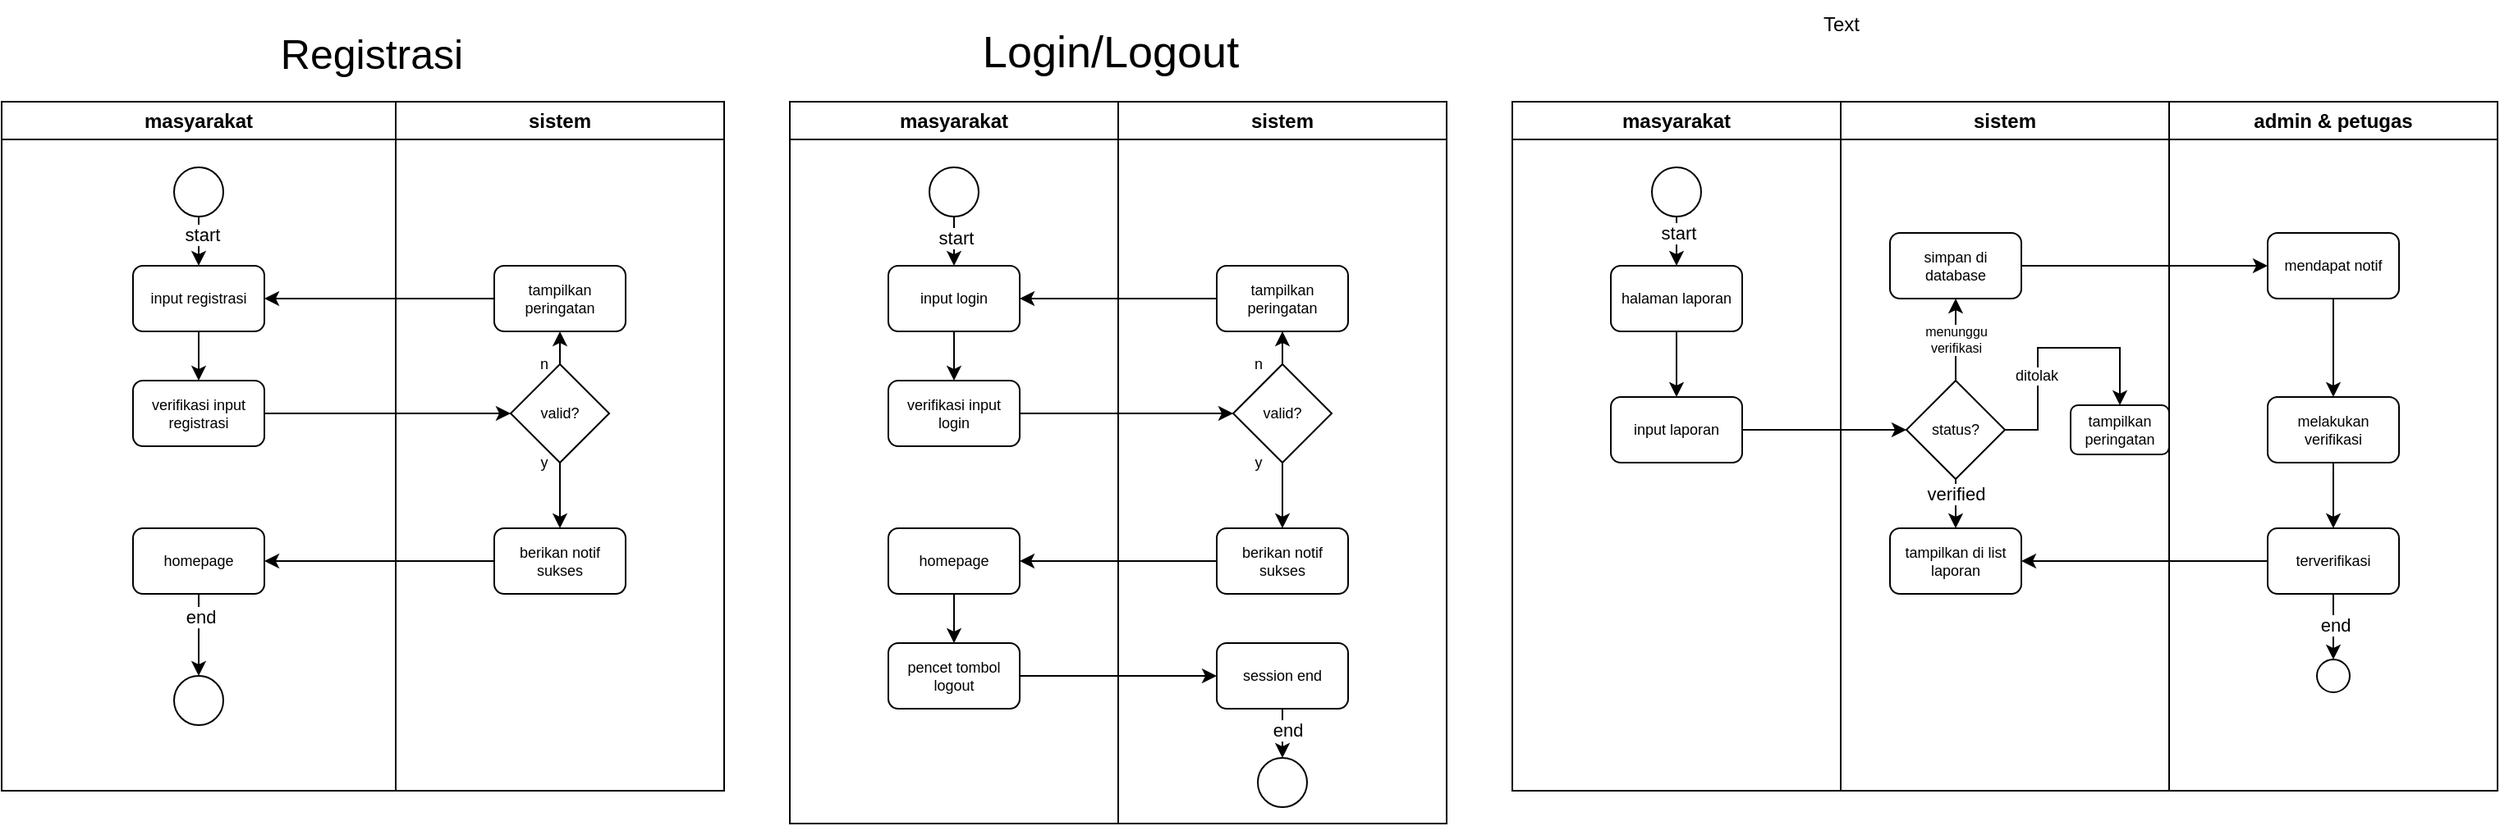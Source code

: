 <mxfile version="26.2.10">
  <diagram name="Page-1" id="beRLBzT_XKM5bKB51FGa">
    <mxGraphModel dx="960" dy="684" grid="1" gridSize="10" guides="1" tooltips="1" connect="1" arrows="1" fold="1" page="1" pageScale="1" pageWidth="4681" pageHeight="3300" math="0" shadow="0">
      <root>
        <mxCell id="0" />
        <mxCell id="1" parent="0" />
        <mxCell id="wUUIS_Tj_zLuiTxnAHIf-45" style="edgeStyle=orthogonalEdgeStyle;rounded=0;orthogonalLoop=1;jettySize=auto;html=1;entryX=1;entryY=0.5;entryDx=0;entryDy=0;" parent="1" edge="1">
          <mxGeometry relative="1" as="geometry">
            <mxPoint x="321.25" y="358.75" as="sourcePoint" />
          </mxGeometry>
        </mxCell>
        <mxCell id="69j0QWAKF8QcVPXz4x1g-56" value="masyarakat" style="swimlane;whiteSpace=wrap;html=1;" vertex="1" parent="1">
          <mxGeometry x="80" y="80" width="240" height="420" as="geometry" />
        </mxCell>
        <mxCell id="69j0QWAKF8QcVPXz4x1g-65" style="edgeStyle=orthogonalEdgeStyle;rounded=0;orthogonalLoop=1;jettySize=auto;html=1;entryX=0.5;entryY=0;entryDx=0;entryDy=0;" edge="1" parent="69j0QWAKF8QcVPXz4x1g-56" source="69j0QWAKF8QcVPXz4x1g-58" target="69j0QWAKF8QcVPXz4x1g-62">
          <mxGeometry relative="1" as="geometry" />
        </mxCell>
        <mxCell id="69j0QWAKF8QcVPXz4x1g-58" value="input registrasi" style="rounded=1;whiteSpace=wrap;html=1;fillColor=none;fontSize=9;" vertex="1" parent="69j0QWAKF8QcVPXz4x1g-56">
          <mxGeometry x="80" y="100" width="80" height="40" as="geometry" />
        </mxCell>
        <mxCell id="69j0QWAKF8QcVPXz4x1g-60" style="edgeStyle=orthogonalEdgeStyle;rounded=0;orthogonalLoop=1;jettySize=auto;html=1;entryX=0.5;entryY=0;entryDx=0;entryDy=0;" edge="1" parent="69j0QWAKF8QcVPXz4x1g-56" source="69j0QWAKF8QcVPXz4x1g-59" target="69j0QWAKF8QcVPXz4x1g-58">
          <mxGeometry relative="1" as="geometry" />
        </mxCell>
        <mxCell id="69j0QWAKF8QcVPXz4x1g-61" value="start" style="edgeLabel;html=1;align=center;verticalAlign=middle;resizable=0;points=[];" vertex="1" connectable="0" parent="69j0QWAKF8QcVPXz4x1g-60">
          <mxGeometry x="0.173" y="-2" relative="1" as="geometry">
            <mxPoint as="offset" />
          </mxGeometry>
        </mxCell>
        <mxCell id="69j0QWAKF8QcVPXz4x1g-59" value="" style="ellipse;whiteSpace=wrap;html=1;aspect=fixed;fillColor=none;" vertex="1" parent="69j0QWAKF8QcVPXz4x1g-56">
          <mxGeometry x="105" y="40" width="30" height="30" as="geometry" />
        </mxCell>
        <mxCell id="69j0QWAKF8QcVPXz4x1g-62" value="verifikasi input registrasi" style="rounded=1;whiteSpace=wrap;html=1;fillColor=none;fontSize=9;" vertex="1" parent="69j0QWAKF8QcVPXz4x1g-56">
          <mxGeometry x="80" y="170" width="80" height="40" as="geometry" />
        </mxCell>
        <mxCell id="69j0QWAKF8QcVPXz4x1g-100" style="edgeStyle=orthogonalEdgeStyle;rounded=0;orthogonalLoop=1;jettySize=auto;html=1;entryX=0.5;entryY=0;entryDx=0;entryDy=0;" edge="1" parent="69j0QWAKF8QcVPXz4x1g-56" source="69j0QWAKF8QcVPXz4x1g-96" target="69j0QWAKF8QcVPXz4x1g-76">
          <mxGeometry relative="1" as="geometry" />
        </mxCell>
        <mxCell id="69j0QWAKF8QcVPXz4x1g-101" value="end" style="edgeLabel;html=1;align=center;verticalAlign=middle;resizable=0;points=[];" vertex="1" connectable="0" parent="69j0QWAKF8QcVPXz4x1g-100">
          <mxGeometry x="-0.463" y="1" relative="1" as="geometry">
            <mxPoint as="offset" />
          </mxGeometry>
        </mxCell>
        <mxCell id="69j0QWAKF8QcVPXz4x1g-96" value="homepage" style="rounded=1;whiteSpace=wrap;html=1;fillColor=none;fontSize=9;" vertex="1" parent="69j0QWAKF8QcVPXz4x1g-56">
          <mxGeometry x="80" y="260" width="80" height="40" as="geometry" />
        </mxCell>
        <mxCell id="69j0QWAKF8QcVPXz4x1g-76" value="" style="ellipse;whiteSpace=wrap;html=1;aspect=fixed;fillColor=none;" vertex="1" parent="69j0QWAKF8QcVPXz4x1g-56">
          <mxGeometry x="105" y="350" width="30" height="30" as="geometry" />
        </mxCell>
        <mxCell id="69j0QWAKF8QcVPXz4x1g-57" value="sistem" style="swimlane;whiteSpace=wrap;html=1;" vertex="1" parent="1">
          <mxGeometry x="320" y="80" width="200" height="420" as="geometry" />
        </mxCell>
        <mxCell id="69j0QWAKF8QcVPXz4x1g-74" style="edgeStyle=orthogonalEdgeStyle;rounded=0;orthogonalLoop=1;jettySize=auto;html=1;entryX=0.5;entryY=0;entryDx=0;entryDy=0;" edge="1" parent="69j0QWAKF8QcVPXz4x1g-57" source="69j0QWAKF8QcVPXz4x1g-63" target="69j0QWAKF8QcVPXz4x1g-73">
          <mxGeometry relative="1" as="geometry" />
        </mxCell>
        <mxCell id="69j0QWAKF8QcVPXz4x1g-63" value="valid?" style="rhombus;whiteSpace=wrap;html=1;fontSize=9;fillColor=none;" vertex="1" parent="69j0QWAKF8QcVPXz4x1g-57">
          <mxGeometry x="70" y="160" width="60" height="60" as="geometry" />
        </mxCell>
        <mxCell id="69j0QWAKF8QcVPXz4x1g-68" value="y" style="text;html=1;align=center;verticalAlign=middle;resizable=0;points=[];autosize=1;strokeColor=none;fillColor=none;fontSize=9;" vertex="1" parent="69j0QWAKF8QcVPXz4x1g-57">
          <mxGeometry x="75" y="210" width="30" height="20" as="geometry" />
        </mxCell>
        <mxCell id="69j0QWAKF8QcVPXz4x1g-70" value="tampilkan peringatan" style="rounded=1;whiteSpace=wrap;html=1;fillColor=none;fontSize=9;" vertex="1" parent="69j0QWAKF8QcVPXz4x1g-57">
          <mxGeometry x="60" y="100" width="80" height="40" as="geometry" />
        </mxCell>
        <mxCell id="69j0QWAKF8QcVPXz4x1g-67" value="n" style="text;html=1;align=center;verticalAlign=middle;resizable=0;points=[];autosize=1;strokeColor=none;fillColor=none;fontSize=9;" vertex="1" parent="69j0QWAKF8QcVPXz4x1g-57">
          <mxGeometry x="75" y="150" width="30" height="20" as="geometry" />
        </mxCell>
        <mxCell id="69j0QWAKF8QcVPXz4x1g-71" style="edgeStyle=orthogonalEdgeStyle;rounded=0;orthogonalLoop=1;jettySize=auto;html=1;entryX=0.499;entryY=1.006;entryDx=0;entryDy=0;entryPerimeter=0;" edge="1" parent="69j0QWAKF8QcVPXz4x1g-57" source="69j0QWAKF8QcVPXz4x1g-63" target="69j0QWAKF8QcVPXz4x1g-70">
          <mxGeometry relative="1" as="geometry" />
        </mxCell>
        <mxCell id="69j0QWAKF8QcVPXz4x1g-73" value="berikan notif sukses" style="rounded=1;whiteSpace=wrap;html=1;fillColor=none;fontSize=9;" vertex="1" parent="69j0QWAKF8QcVPXz4x1g-57">
          <mxGeometry x="60" y="260" width="80" height="40" as="geometry" />
        </mxCell>
        <mxCell id="69j0QWAKF8QcVPXz4x1g-64" style="edgeStyle=orthogonalEdgeStyle;rounded=0;orthogonalLoop=1;jettySize=auto;html=1;entryX=0;entryY=0.5;entryDx=0;entryDy=0;" edge="1" parent="1" source="69j0QWAKF8QcVPXz4x1g-62" target="69j0QWAKF8QcVPXz4x1g-63">
          <mxGeometry relative="1" as="geometry" />
        </mxCell>
        <mxCell id="69j0QWAKF8QcVPXz4x1g-79" value="masyarakat" style="swimlane;whiteSpace=wrap;html=1;" vertex="1" parent="1">
          <mxGeometry x="560" y="80" width="200" height="440" as="geometry" />
        </mxCell>
        <mxCell id="69j0QWAKF8QcVPXz4x1g-84" style="edgeStyle=orthogonalEdgeStyle;rounded=0;orthogonalLoop=1;jettySize=auto;html=1;entryX=0.5;entryY=0;entryDx=0;entryDy=0;" edge="1" parent="69j0QWAKF8QcVPXz4x1g-79" source="69j0QWAKF8QcVPXz4x1g-82" target="69j0QWAKF8QcVPXz4x1g-83">
          <mxGeometry relative="1" as="geometry" />
        </mxCell>
        <mxCell id="69j0QWAKF8QcVPXz4x1g-85" value="start" style="edgeLabel;html=1;align=center;verticalAlign=middle;resizable=0;points=[];" vertex="1" connectable="0" parent="69j0QWAKF8QcVPXz4x1g-84">
          <mxGeometry x="0.326" y="1" relative="1" as="geometry">
            <mxPoint as="offset" />
          </mxGeometry>
        </mxCell>
        <mxCell id="69j0QWAKF8QcVPXz4x1g-82" value="" style="ellipse;whiteSpace=wrap;html=1;aspect=fixed;fillColor=none;" vertex="1" parent="69j0QWAKF8QcVPXz4x1g-79">
          <mxGeometry x="85" y="40" width="30" height="30" as="geometry" />
        </mxCell>
        <mxCell id="69j0QWAKF8QcVPXz4x1g-87" style="edgeStyle=orthogonalEdgeStyle;rounded=0;orthogonalLoop=1;jettySize=auto;html=1;entryX=0.5;entryY=0;entryDx=0;entryDy=0;" edge="1" parent="69j0QWAKF8QcVPXz4x1g-79" source="69j0QWAKF8QcVPXz4x1g-83" target="69j0QWAKF8QcVPXz4x1g-86">
          <mxGeometry relative="1" as="geometry" />
        </mxCell>
        <mxCell id="69j0QWAKF8QcVPXz4x1g-83" value="input login" style="rounded=1;whiteSpace=wrap;html=1;fillColor=none;fontSize=9;" vertex="1" parent="69j0QWAKF8QcVPXz4x1g-79">
          <mxGeometry x="60" y="100" width="80" height="40" as="geometry" />
        </mxCell>
        <mxCell id="69j0QWAKF8QcVPXz4x1g-86" value="verifikasi input login" style="rounded=1;whiteSpace=wrap;html=1;fillColor=none;fontSize=9;" vertex="1" parent="69j0QWAKF8QcVPXz4x1g-79">
          <mxGeometry x="60" y="170" width="80" height="40" as="geometry" />
        </mxCell>
        <mxCell id="69j0QWAKF8QcVPXz4x1g-118" style="edgeStyle=orthogonalEdgeStyle;rounded=0;orthogonalLoop=1;jettySize=auto;html=1;entryX=0.5;entryY=0;entryDx=0;entryDy=0;" edge="1" parent="69j0QWAKF8QcVPXz4x1g-79" source="69j0QWAKF8QcVPXz4x1g-107" target="69j0QWAKF8QcVPXz4x1g-117">
          <mxGeometry relative="1" as="geometry" />
        </mxCell>
        <mxCell id="69j0QWAKF8QcVPXz4x1g-107" value="homepage" style="rounded=1;whiteSpace=wrap;html=1;fillColor=none;fontSize=9;" vertex="1" parent="69j0QWAKF8QcVPXz4x1g-79">
          <mxGeometry x="60" y="260" width="80" height="40" as="geometry" />
        </mxCell>
        <mxCell id="69j0QWAKF8QcVPXz4x1g-117" value="pencet tombol logout" style="rounded=1;whiteSpace=wrap;html=1;fillColor=none;fontSize=9;" vertex="1" parent="69j0QWAKF8QcVPXz4x1g-79">
          <mxGeometry x="60" y="330" width="80" height="40" as="geometry" />
        </mxCell>
        <mxCell id="69j0QWAKF8QcVPXz4x1g-80" value="sistem" style="swimlane;whiteSpace=wrap;html=1;" vertex="1" parent="1">
          <mxGeometry x="760" y="80" width="200" height="440" as="geometry" />
        </mxCell>
        <mxCell id="69j0QWAKF8QcVPXz4x1g-102" style="edgeStyle=orthogonalEdgeStyle;rounded=0;orthogonalLoop=1;jettySize=auto;html=1;entryX=0.5;entryY=0;entryDx=0;entryDy=0;" edge="1" parent="69j0QWAKF8QcVPXz4x1g-80" source="69j0QWAKF8QcVPXz4x1g-90" target="69j0QWAKF8QcVPXz4x1g-95">
          <mxGeometry relative="1" as="geometry" />
        </mxCell>
        <mxCell id="69j0QWAKF8QcVPXz4x1g-104" style="edgeStyle=orthogonalEdgeStyle;rounded=0;orthogonalLoop=1;jettySize=auto;html=1;entryX=0.5;entryY=1;entryDx=0;entryDy=0;" edge="1" parent="69j0QWAKF8QcVPXz4x1g-80" source="69j0QWAKF8QcVPXz4x1g-90" target="69j0QWAKF8QcVPXz4x1g-103">
          <mxGeometry relative="1" as="geometry" />
        </mxCell>
        <mxCell id="69j0QWAKF8QcVPXz4x1g-90" value="valid?" style="rhombus;whiteSpace=wrap;html=1;fontSize=9;fillColor=none;" vertex="1" parent="69j0QWAKF8QcVPXz4x1g-80">
          <mxGeometry x="70" y="160" width="60" height="60" as="geometry" />
        </mxCell>
        <mxCell id="69j0QWAKF8QcVPXz4x1g-94" value="y" style="text;html=1;align=center;verticalAlign=middle;resizable=0;points=[];autosize=1;strokeColor=none;fillColor=none;fontSize=9;" vertex="1" parent="69j0QWAKF8QcVPXz4x1g-80">
          <mxGeometry x="70" y="210" width="30" height="20" as="geometry" />
        </mxCell>
        <mxCell id="69j0QWAKF8QcVPXz4x1g-95" value="berikan notif sukses" style="rounded=1;whiteSpace=wrap;html=1;fillColor=none;fontSize=9;" vertex="1" parent="69j0QWAKF8QcVPXz4x1g-80">
          <mxGeometry x="60" y="260" width="80" height="40" as="geometry" />
        </mxCell>
        <mxCell id="69j0QWAKF8QcVPXz4x1g-103" value="tampilkan peringatan" style="rounded=1;whiteSpace=wrap;html=1;fillColor=none;fontSize=9;" vertex="1" parent="69j0QWAKF8QcVPXz4x1g-80">
          <mxGeometry x="60" y="100" width="80" height="40" as="geometry" />
        </mxCell>
        <mxCell id="69j0QWAKF8QcVPXz4x1g-93" value="n" style="text;html=1;align=center;verticalAlign=middle;resizable=0;points=[];autosize=1;strokeColor=none;fillColor=none;fontSize=9;" vertex="1" parent="69j0QWAKF8QcVPXz4x1g-80">
          <mxGeometry x="70" y="150" width="30" height="20" as="geometry" />
        </mxCell>
        <mxCell id="69j0QWAKF8QcVPXz4x1g-122" style="edgeStyle=orthogonalEdgeStyle;rounded=0;orthogonalLoop=1;jettySize=auto;html=1;entryX=0.5;entryY=0;entryDx=0;entryDy=0;" edge="1" parent="69j0QWAKF8QcVPXz4x1g-80" source="69j0QWAKF8QcVPXz4x1g-119" target="69j0QWAKF8QcVPXz4x1g-121">
          <mxGeometry relative="1" as="geometry" />
        </mxCell>
        <mxCell id="69j0QWAKF8QcVPXz4x1g-123" value="end" style="edgeLabel;html=1;align=center;verticalAlign=middle;resizable=0;points=[];" vertex="1" connectable="0" parent="69j0QWAKF8QcVPXz4x1g-122">
          <mxGeometry x="0.093" y="-3" relative="1" as="geometry">
            <mxPoint as="offset" />
          </mxGeometry>
        </mxCell>
        <mxCell id="69j0QWAKF8QcVPXz4x1g-119" value="session end" style="rounded=1;whiteSpace=wrap;html=1;fillColor=none;fontSize=9;" vertex="1" parent="69j0QWAKF8QcVPXz4x1g-80">
          <mxGeometry x="60" y="330" width="80" height="40" as="geometry" />
        </mxCell>
        <mxCell id="69j0QWAKF8QcVPXz4x1g-121" value="" style="ellipse;whiteSpace=wrap;html=1;aspect=fixed;fillColor=none;" vertex="1" parent="69j0QWAKF8QcVPXz4x1g-80">
          <mxGeometry x="85" y="400" width="30" height="30" as="geometry" />
        </mxCell>
        <mxCell id="69j0QWAKF8QcVPXz4x1g-81" value="Registrasi" style="text;html=1;align=center;verticalAlign=middle;resizable=0;points=[];autosize=1;strokeColor=none;fillColor=none;fontSize=25;" vertex="1" parent="1">
          <mxGeometry x="240" y="30" width="130" height="40" as="geometry" />
        </mxCell>
        <mxCell id="69j0QWAKF8QcVPXz4x1g-91" style="edgeStyle=orthogonalEdgeStyle;rounded=0;orthogonalLoop=1;jettySize=auto;html=1;entryX=0;entryY=0.5;entryDx=0;entryDy=0;" edge="1" parent="1" source="69j0QWAKF8QcVPXz4x1g-86" target="69j0QWAKF8QcVPXz4x1g-90">
          <mxGeometry relative="1" as="geometry" />
        </mxCell>
        <mxCell id="69j0QWAKF8QcVPXz4x1g-97" style="edgeStyle=orthogonalEdgeStyle;rounded=0;orthogonalLoop=1;jettySize=auto;html=1;entryX=1;entryY=0.5;entryDx=0;entryDy=0;" edge="1" parent="1" source="69j0QWAKF8QcVPXz4x1g-73" target="69j0QWAKF8QcVPXz4x1g-96">
          <mxGeometry relative="1" as="geometry" />
        </mxCell>
        <mxCell id="69j0QWAKF8QcVPXz4x1g-105" style="edgeStyle=orthogonalEdgeStyle;rounded=0;orthogonalLoop=1;jettySize=auto;html=1;entryX=1;entryY=0.5;entryDx=0;entryDy=0;" edge="1" parent="1" source="69j0QWAKF8QcVPXz4x1g-103" target="69j0QWAKF8QcVPXz4x1g-83">
          <mxGeometry relative="1" as="geometry" />
        </mxCell>
        <mxCell id="69j0QWAKF8QcVPXz4x1g-106" style="edgeStyle=orthogonalEdgeStyle;rounded=0;orthogonalLoop=1;jettySize=auto;html=1;entryX=1;entryY=0.5;entryDx=0;entryDy=0;" edge="1" parent="1" source="69j0QWAKF8QcVPXz4x1g-70" target="69j0QWAKF8QcVPXz4x1g-58">
          <mxGeometry relative="1" as="geometry" />
        </mxCell>
        <mxCell id="69j0QWAKF8QcVPXz4x1g-108" style="edgeStyle=orthogonalEdgeStyle;rounded=0;orthogonalLoop=1;jettySize=auto;html=1;entryX=1;entryY=0.5;entryDx=0;entryDy=0;" edge="1" parent="1" source="69j0QWAKF8QcVPXz4x1g-95" target="69j0QWAKF8QcVPXz4x1g-107">
          <mxGeometry relative="1" as="geometry" />
        </mxCell>
        <mxCell id="69j0QWAKF8QcVPXz4x1g-112" value="Login/Logout" style="text;html=1;align=center;verticalAlign=middle;resizable=0;points=[];autosize=1;strokeColor=none;fillColor=none;fontSize=27;" vertex="1" parent="1">
          <mxGeometry x="665" y="25" width="180" height="50" as="geometry" />
        </mxCell>
        <mxCell id="69j0QWAKF8QcVPXz4x1g-113" value="masyarakat" style="swimlane;whiteSpace=wrap;html=1;" vertex="1" parent="1">
          <mxGeometry x="1000" y="80" width="200" height="420" as="geometry" />
        </mxCell>
        <mxCell id="69j0QWAKF8QcVPXz4x1g-126" style="edgeStyle=orthogonalEdgeStyle;rounded=0;orthogonalLoop=1;jettySize=auto;html=1;entryX=0.5;entryY=0;entryDx=0;entryDy=0;" edge="1" parent="69j0QWAKF8QcVPXz4x1g-113" source="69j0QWAKF8QcVPXz4x1g-124" target="69j0QWAKF8QcVPXz4x1g-125">
          <mxGeometry relative="1" as="geometry" />
        </mxCell>
        <mxCell id="69j0QWAKF8QcVPXz4x1g-127" value="start" style="edgeLabel;html=1;align=center;verticalAlign=middle;resizable=0;points=[];" vertex="1" connectable="0" parent="69j0QWAKF8QcVPXz4x1g-126">
          <mxGeometry x="-0.605" y="1" relative="1" as="geometry">
            <mxPoint as="offset" />
          </mxGeometry>
        </mxCell>
        <mxCell id="69j0QWAKF8QcVPXz4x1g-124" value="" style="ellipse;whiteSpace=wrap;html=1;aspect=fixed;fillColor=none;" vertex="1" parent="69j0QWAKF8QcVPXz4x1g-113">
          <mxGeometry x="85" y="40" width="30" height="30" as="geometry" />
        </mxCell>
        <mxCell id="69j0QWAKF8QcVPXz4x1g-129" style="edgeStyle=orthogonalEdgeStyle;rounded=0;orthogonalLoop=1;jettySize=auto;html=1;entryX=0.5;entryY=0;entryDx=0;entryDy=0;" edge="1" parent="69j0QWAKF8QcVPXz4x1g-113" source="69j0QWAKF8QcVPXz4x1g-125" target="69j0QWAKF8QcVPXz4x1g-128">
          <mxGeometry relative="1" as="geometry" />
        </mxCell>
        <mxCell id="69j0QWAKF8QcVPXz4x1g-125" value="halaman laporan" style="rounded=1;whiteSpace=wrap;html=1;fillColor=none;fontSize=9;" vertex="1" parent="69j0QWAKF8QcVPXz4x1g-113">
          <mxGeometry x="60" y="100" width="80" height="40" as="geometry" />
        </mxCell>
        <mxCell id="69j0QWAKF8QcVPXz4x1g-128" value="input laporan" style="rounded=1;whiteSpace=wrap;html=1;fillColor=none;fontSize=9;" vertex="1" parent="69j0QWAKF8QcVPXz4x1g-113">
          <mxGeometry x="60" y="180" width="80" height="40" as="geometry" />
        </mxCell>
        <mxCell id="69j0QWAKF8QcVPXz4x1g-115" value="sistem" style="swimlane;whiteSpace=wrap;html=1;" vertex="1" parent="1">
          <mxGeometry x="1200" y="80" width="200" height="420" as="geometry" />
        </mxCell>
        <mxCell id="69j0QWAKF8QcVPXz4x1g-149" style="edgeStyle=orthogonalEdgeStyle;rounded=0;orthogonalLoop=1;jettySize=auto;html=1;entryX=0.5;entryY=1;entryDx=0;entryDy=0;" edge="1" parent="69j0QWAKF8QcVPXz4x1g-115" source="69j0QWAKF8QcVPXz4x1g-147" target="69j0QWAKF8QcVPXz4x1g-148">
          <mxGeometry relative="1" as="geometry" />
        </mxCell>
        <mxCell id="69j0QWAKF8QcVPXz4x1g-150" value="menunggu&lt;div&gt;verifikasi&lt;/div&gt;" style="edgeLabel;html=1;align=center;verticalAlign=middle;resizable=0;points=[];fontSize=8;" vertex="1" connectable="0" parent="69j0QWAKF8QcVPXz4x1g-149">
          <mxGeometry x="0.014" relative="1" as="geometry">
            <mxPoint as="offset" />
          </mxGeometry>
        </mxCell>
        <mxCell id="69j0QWAKF8QcVPXz4x1g-152" style="edgeStyle=orthogonalEdgeStyle;rounded=0;orthogonalLoop=1;jettySize=auto;html=1;entryX=0.5;entryY=0;entryDx=0;entryDy=0;" edge="1" parent="69j0QWAKF8QcVPXz4x1g-115" source="69j0QWAKF8QcVPXz4x1g-147" target="69j0QWAKF8QcVPXz4x1g-151">
          <mxGeometry relative="1" as="geometry" />
        </mxCell>
        <mxCell id="69j0QWAKF8QcVPXz4x1g-153" value="ditolak" style="edgeLabel;html=1;align=center;verticalAlign=middle;resizable=0;points=[];fontSize=9;" vertex="1" connectable="0" parent="69j0QWAKF8QcVPXz4x1g-152">
          <mxGeometry x="-0.313" y="1" relative="1" as="geometry">
            <mxPoint as="offset" />
          </mxGeometry>
        </mxCell>
        <mxCell id="69j0QWAKF8QcVPXz4x1g-156" style="edgeStyle=orthogonalEdgeStyle;rounded=0;orthogonalLoop=1;jettySize=auto;html=1;entryX=0.5;entryY=0;entryDx=0;entryDy=0;" edge="1" parent="69j0QWAKF8QcVPXz4x1g-115" source="69j0QWAKF8QcVPXz4x1g-147" target="69j0QWAKF8QcVPXz4x1g-155">
          <mxGeometry relative="1" as="geometry" />
        </mxCell>
        <mxCell id="69j0QWAKF8QcVPXz4x1g-157" value="verified" style="edgeLabel;html=1;align=center;verticalAlign=middle;resizable=0;points=[];" vertex="1" connectable="0" parent="69j0QWAKF8QcVPXz4x1g-156">
          <mxGeometry x="-0.634" relative="1" as="geometry">
            <mxPoint as="offset" />
          </mxGeometry>
        </mxCell>
        <mxCell id="69j0QWAKF8QcVPXz4x1g-147" value="status?" style="rhombus;whiteSpace=wrap;html=1;fontSize=9;fillColor=none;" vertex="1" parent="69j0QWAKF8QcVPXz4x1g-115">
          <mxGeometry x="40" y="170" width="60" height="60" as="geometry" />
        </mxCell>
        <mxCell id="69j0QWAKF8QcVPXz4x1g-148" value="simpan di database" style="rounded=1;whiteSpace=wrap;html=1;fillColor=none;fontSize=9;" vertex="1" parent="69j0QWAKF8QcVPXz4x1g-115">
          <mxGeometry x="30" y="80" width="80" height="40" as="geometry" />
        </mxCell>
        <mxCell id="69j0QWAKF8QcVPXz4x1g-151" value="tampilkan peringatan" style="rounded=1;whiteSpace=wrap;html=1;fillColor=none;fontSize=9;" vertex="1" parent="69j0QWAKF8QcVPXz4x1g-115">
          <mxGeometry x="140" y="185" width="60" height="30" as="geometry" />
        </mxCell>
        <mxCell id="69j0QWAKF8QcVPXz4x1g-155" value="tampilkan di list laporan" style="rounded=1;whiteSpace=wrap;html=1;fillColor=none;fontSize=9;" vertex="1" parent="69j0QWAKF8QcVPXz4x1g-115">
          <mxGeometry x="30" y="260" width="80" height="40" as="geometry" />
        </mxCell>
        <mxCell id="69j0QWAKF8QcVPXz4x1g-120" style="edgeStyle=orthogonalEdgeStyle;rounded=0;orthogonalLoop=1;jettySize=auto;html=1;entryX=0;entryY=0.5;entryDx=0;entryDy=0;" edge="1" parent="1" source="69j0QWAKF8QcVPXz4x1g-117" target="69j0QWAKF8QcVPXz4x1g-119">
          <mxGeometry relative="1" as="geometry" />
        </mxCell>
        <mxCell id="69j0QWAKF8QcVPXz4x1g-131" value="admin &amp;amp; petugas" style="swimlane;whiteSpace=wrap;html=1;" vertex="1" parent="1">
          <mxGeometry x="1400" y="80" width="200" height="420" as="geometry" />
        </mxCell>
        <mxCell id="69j0QWAKF8QcVPXz4x1g-161" style="edgeStyle=orthogonalEdgeStyle;rounded=0;orthogonalLoop=1;jettySize=auto;html=1;entryX=0.5;entryY=0;entryDx=0;entryDy=0;" edge="1" parent="69j0QWAKF8QcVPXz4x1g-131" source="69j0QWAKF8QcVPXz4x1g-158" target="69j0QWAKF8QcVPXz4x1g-160">
          <mxGeometry relative="1" as="geometry" />
        </mxCell>
        <mxCell id="69j0QWAKF8QcVPXz4x1g-158" value="mendapat notif" style="rounded=1;whiteSpace=wrap;html=1;fillColor=none;fontSize=9;" vertex="1" parent="69j0QWAKF8QcVPXz4x1g-131">
          <mxGeometry x="60" y="80" width="80" height="40" as="geometry" />
        </mxCell>
        <mxCell id="69j0QWAKF8QcVPXz4x1g-163" style="edgeStyle=orthogonalEdgeStyle;rounded=0;orthogonalLoop=1;jettySize=auto;html=1;entryX=0.5;entryY=0;entryDx=0;entryDy=0;" edge="1" parent="69j0QWAKF8QcVPXz4x1g-131" source="69j0QWAKF8QcVPXz4x1g-160" target="69j0QWAKF8QcVPXz4x1g-162">
          <mxGeometry relative="1" as="geometry" />
        </mxCell>
        <mxCell id="69j0QWAKF8QcVPXz4x1g-160" value="melakukan verifikasi" style="rounded=1;whiteSpace=wrap;html=1;fillColor=none;fontSize=9;" vertex="1" parent="69j0QWAKF8QcVPXz4x1g-131">
          <mxGeometry x="60" y="180" width="80" height="40" as="geometry" />
        </mxCell>
        <mxCell id="69j0QWAKF8QcVPXz4x1g-166" style="edgeStyle=orthogonalEdgeStyle;rounded=0;orthogonalLoop=1;jettySize=auto;html=1;entryX=0.5;entryY=0;entryDx=0;entryDy=0;" edge="1" parent="69j0QWAKF8QcVPXz4x1g-131" source="69j0QWAKF8QcVPXz4x1g-162" target="69j0QWAKF8QcVPXz4x1g-165">
          <mxGeometry relative="1" as="geometry" />
        </mxCell>
        <mxCell id="69j0QWAKF8QcVPXz4x1g-167" value="end" style="edgeLabel;html=1;align=center;verticalAlign=middle;resizable=0;points=[];" vertex="1" connectable="0" parent="69j0QWAKF8QcVPXz4x1g-166">
          <mxGeometry x="-0.048" y="1" relative="1" as="geometry">
            <mxPoint as="offset" />
          </mxGeometry>
        </mxCell>
        <mxCell id="69j0QWAKF8QcVPXz4x1g-162" value="terverifikasi" style="rounded=1;whiteSpace=wrap;html=1;fillColor=none;fontSize=9;" vertex="1" parent="69j0QWAKF8QcVPXz4x1g-131">
          <mxGeometry x="60" y="260" width="80" height="40" as="geometry" />
        </mxCell>
        <mxCell id="69j0QWAKF8QcVPXz4x1g-165" value="" style="ellipse;whiteSpace=wrap;html=1;aspect=fixed;fillColor=none;" vertex="1" parent="69j0QWAKF8QcVPXz4x1g-131">
          <mxGeometry x="90" y="340" width="20" height="20" as="geometry" />
        </mxCell>
        <mxCell id="69j0QWAKF8QcVPXz4x1g-135" style="edgeStyle=orthogonalEdgeStyle;rounded=0;orthogonalLoop=1;jettySize=auto;html=1;" edge="1" parent="1" source="69j0QWAKF8QcVPXz4x1g-128">
          <mxGeometry relative="1" as="geometry">
            <mxPoint x="1240" y="280" as="targetPoint" />
          </mxGeometry>
        </mxCell>
        <mxCell id="69j0QWAKF8QcVPXz4x1g-159" style="edgeStyle=orthogonalEdgeStyle;rounded=0;orthogonalLoop=1;jettySize=auto;html=1;entryX=0;entryY=0.5;entryDx=0;entryDy=0;" edge="1" parent="1" source="69j0QWAKF8QcVPXz4x1g-148" target="69j0QWAKF8QcVPXz4x1g-158">
          <mxGeometry relative="1" as="geometry" />
        </mxCell>
        <mxCell id="69j0QWAKF8QcVPXz4x1g-164" style="edgeStyle=orthogonalEdgeStyle;rounded=0;orthogonalLoop=1;jettySize=auto;html=1;entryX=1;entryY=0.5;entryDx=0;entryDy=0;" edge="1" parent="1" source="69j0QWAKF8QcVPXz4x1g-162" target="69j0QWAKF8QcVPXz4x1g-155">
          <mxGeometry relative="1" as="geometry" />
        </mxCell>
        <mxCell id="69j0QWAKF8QcVPXz4x1g-168" value="Text" style="text;html=1;align=center;verticalAlign=middle;resizable=0;points=[];autosize=1;strokeColor=none;fillColor=none;" vertex="1" parent="1">
          <mxGeometry x="1175" y="18" width="50" height="30" as="geometry" />
        </mxCell>
      </root>
    </mxGraphModel>
  </diagram>
</mxfile>
